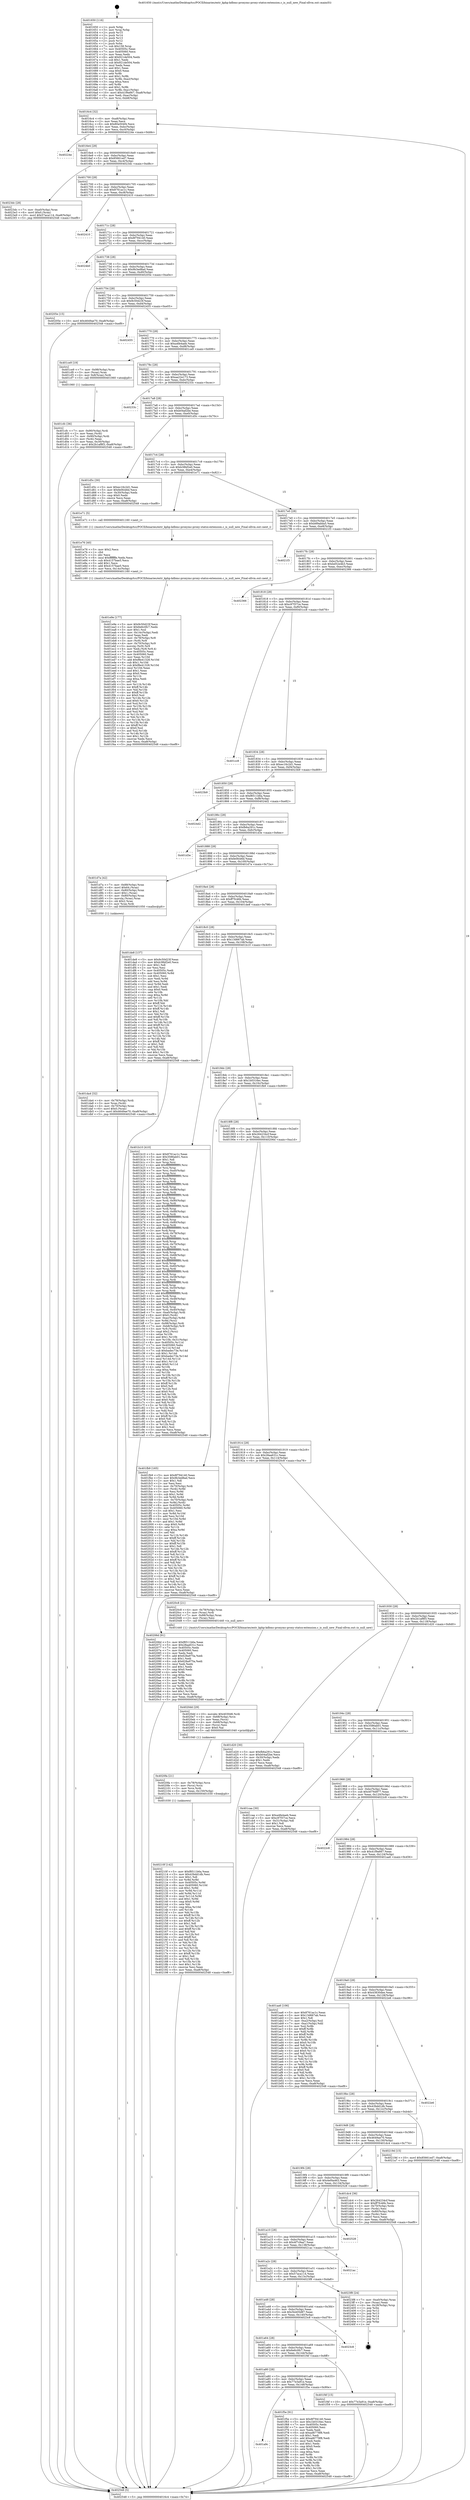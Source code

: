 digraph "0x401650" {
  label = "0x401650 (/mnt/c/Users/mathe/Desktop/tcc/POCII/binaries/extr_kphp-kdbmc-proxymc-proxy-statsx-extension.c_is_null_new_Final-ollvm.out::main(0))"
  labelloc = "t"
  node[shape=record]

  Entry [label="",width=0.3,height=0.3,shape=circle,fillcolor=black,style=filled]
  "0x4016c4" [label="{
     0x4016c4 [32]\l
     | [instrs]\l
     &nbsp;&nbsp;0x4016c4 \<+6\>: mov -0xa8(%rbp),%eax\l
     &nbsp;&nbsp;0x4016ca \<+2\>: mov %eax,%ecx\l
     &nbsp;&nbsp;0x4016cc \<+6\>: sub $0x80a504f4,%ecx\l
     &nbsp;&nbsp;0x4016d2 \<+6\>: mov %eax,-0xbc(%rbp)\l
     &nbsp;&nbsp;0x4016d8 \<+6\>: mov %ecx,-0xc0(%rbp)\l
     &nbsp;&nbsp;0x4016de \<+6\>: je 000000000040224e \<main+0xbfe\>\l
  }"]
  "0x40224e" [label="{
     0x40224e\l
  }", style=dashed]
  "0x4016e4" [label="{
     0x4016e4 [28]\l
     | [instrs]\l
     &nbsp;&nbsp;0x4016e4 \<+5\>: jmp 00000000004016e9 \<main+0x99\>\l
     &nbsp;&nbsp;0x4016e9 \<+6\>: mov -0xbc(%rbp),%eax\l
     &nbsp;&nbsp;0x4016ef \<+5\>: sub $0x85661ed7,%eax\l
     &nbsp;&nbsp;0x4016f4 \<+6\>: mov %eax,-0xc4(%rbp)\l
     &nbsp;&nbsp;0x4016fa \<+6\>: je 00000000004023dc \<main+0xd8c\>\l
  }"]
  Exit [label="",width=0.3,height=0.3,shape=circle,fillcolor=black,style=filled,peripheries=2]
  "0x4023dc" [label="{
     0x4023dc [28]\l
     | [instrs]\l
     &nbsp;&nbsp;0x4023dc \<+7\>: mov -0xa0(%rbp),%rax\l
     &nbsp;&nbsp;0x4023e3 \<+6\>: movl $0x0,(%rax)\l
     &nbsp;&nbsp;0x4023e9 \<+10\>: movl $0x57aca114,-0xa8(%rbp)\l
     &nbsp;&nbsp;0x4023f3 \<+5\>: jmp 0000000000402548 \<main+0xef8\>\l
  }"]
  "0x401700" [label="{
     0x401700 [28]\l
     | [instrs]\l
     &nbsp;&nbsp;0x401700 \<+5\>: jmp 0000000000401705 \<main+0xb5\>\l
     &nbsp;&nbsp;0x401705 \<+6\>: mov -0xbc(%rbp),%eax\l
     &nbsp;&nbsp;0x40170b \<+5\>: sub $0x8761ac1c,%eax\l
     &nbsp;&nbsp;0x401710 \<+6\>: mov %eax,-0xc8(%rbp)\l
     &nbsp;&nbsp;0x401716 \<+6\>: je 0000000000402410 \<main+0xdc0\>\l
  }"]
  "0x40210f" [label="{
     0x40210f [142]\l
     | [instrs]\l
     &nbsp;&nbsp;0x40210f \<+5\>: mov $0xf8511b6a,%eax\l
     &nbsp;&nbsp;0x402114 \<+5\>: mov $0x43bdd1db,%esi\l
     &nbsp;&nbsp;0x402119 \<+2\>: mov $0x1,%dl\l
     &nbsp;&nbsp;0x40211b \<+3\>: xor %r8d,%r8d\l
     &nbsp;&nbsp;0x40211e \<+8\>: mov 0x40505c,%r9d\l
     &nbsp;&nbsp;0x402126 \<+8\>: mov 0x405060,%r10d\l
     &nbsp;&nbsp;0x40212e \<+4\>: sub $0x1,%r8d\l
     &nbsp;&nbsp;0x402132 \<+3\>: mov %r9d,%r11d\l
     &nbsp;&nbsp;0x402135 \<+3\>: add %r8d,%r11d\l
     &nbsp;&nbsp;0x402138 \<+4\>: imul %r11d,%r9d\l
     &nbsp;&nbsp;0x40213c \<+4\>: and $0x1,%r9d\l
     &nbsp;&nbsp;0x402140 \<+4\>: cmp $0x0,%r9d\l
     &nbsp;&nbsp;0x402144 \<+3\>: sete %bl\l
     &nbsp;&nbsp;0x402147 \<+4\>: cmp $0xa,%r10d\l
     &nbsp;&nbsp;0x40214b \<+4\>: setl %r14b\l
     &nbsp;&nbsp;0x40214f \<+3\>: mov %bl,%r15b\l
     &nbsp;&nbsp;0x402152 \<+4\>: xor $0xff,%r15b\l
     &nbsp;&nbsp;0x402156 \<+3\>: mov %r14b,%r12b\l
     &nbsp;&nbsp;0x402159 \<+4\>: xor $0xff,%r12b\l
     &nbsp;&nbsp;0x40215d \<+3\>: xor $0x1,%dl\l
     &nbsp;&nbsp;0x402160 \<+3\>: mov %r15b,%r13b\l
     &nbsp;&nbsp;0x402163 \<+4\>: and $0xff,%r13b\l
     &nbsp;&nbsp;0x402167 \<+2\>: and %dl,%bl\l
     &nbsp;&nbsp;0x402169 \<+3\>: mov %r12b,%cl\l
     &nbsp;&nbsp;0x40216c \<+3\>: and $0xff,%cl\l
     &nbsp;&nbsp;0x40216f \<+3\>: and %dl,%r14b\l
     &nbsp;&nbsp;0x402172 \<+3\>: or %bl,%r13b\l
     &nbsp;&nbsp;0x402175 \<+3\>: or %r14b,%cl\l
     &nbsp;&nbsp;0x402178 \<+3\>: xor %cl,%r13b\l
     &nbsp;&nbsp;0x40217b \<+3\>: or %r12b,%r15b\l
     &nbsp;&nbsp;0x40217e \<+4\>: xor $0xff,%r15b\l
     &nbsp;&nbsp;0x402182 \<+3\>: or $0x1,%dl\l
     &nbsp;&nbsp;0x402185 \<+3\>: and %dl,%r15b\l
     &nbsp;&nbsp;0x402188 \<+3\>: or %r15b,%r13b\l
     &nbsp;&nbsp;0x40218b \<+4\>: test $0x1,%r13b\l
     &nbsp;&nbsp;0x40218f \<+3\>: cmovne %esi,%eax\l
     &nbsp;&nbsp;0x402192 \<+6\>: mov %eax,-0xa8(%rbp)\l
     &nbsp;&nbsp;0x402198 \<+5\>: jmp 0000000000402548 \<main+0xef8\>\l
  }"]
  "0x402410" [label="{
     0x402410\l
  }", style=dashed]
  "0x40171c" [label="{
     0x40171c [28]\l
     | [instrs]\l
     &nbsp;&nbsp;0x40171c \<+5\>: jmp 0000000000401721 \<main+0xd1\>\l
     &nbsp;&nbsp;0x401721 \<+6\>: mov -0xbc(%rbp),%eax\l
     &nbsp;&nbsp;0x401727 \<+5\>: sub $0x8f794140,%eax\l
     &nbsp;&nbsp;0x40172c \<+6\>: mov %eax,-0xcc(%rbp)\l
     &nbsp;&nbsp;0x401732 \<+6\>: je 00000000004024b0 \<main+0xe60\>\l
  }"]
  "0x4020fa" [label="{
     0x4020fa [21]\l
     | [instrs]\l
     &nbsp;&nbsp;0x4020fa \<+4\>: mov -0x78(%rbp),%rcx\l
     &nbsp;&nbsp;0x4020fe \<+3\>: mov (%rcx),%rcx\l
     &nbsp;&nbsp;0x402101 \<+3\>: mov %rcx,%rdi\l
     &nbsp;&nbsp;0x402104 \<+6\>: mov %eax,-0x150(%rbp)\l
     &nbsp;&nbsp;0x40210a \<+5\>: call 0000000000401030 \<free@plt\>\l
     | [calls]\l
     &nbsp;&nbsp;0x401030 \{1\} (unknown)\l
  }"]
  "0x4024b0" [label="{
     0x4024b0\l
  }", style=dashed]
  "0x401738" [label="{
     0x401738 [28]\l
     | [instrs]\l
     &nbsp;&nbsp;0x401738 \<+5\>: jmp 000000000040173d \<main+0xed\>\l
     &nbsp;&nbsp;0x40173d \<+6\>: mov -0xbc(%rbp),%eax\l
     &nbsp;&nbsp;0x401743 \<+5\>: sub $0x9b3ed8ad,%eax\l
     &nbsp;&nbsp;0x401748 \<+6\>: mov %eax,-0xd0(%rbp)\l
     &nbsp;&nbsp;0x40174e \<+6\>: je 000000000040205e \<main+0xa0e\>\l
  }"]
  "0x4020dd" [label="{
     0x4020dd [29]\l
     | [instrs]\l
     &nbsp;&nbsp;0x4020dd \<+10\>: movabs $0x4030d6,%rdi\l
     &nbsp;&nbsp;0x4020e7 \<+4\>: mov -0x68(%rbp),%rcx\l
     &nbsp;&nbsp;0x4020eb \<+2\>: mov %eax,(%rcx)\l
     &nbsp;&nbsp;0x4020ed \<+4\>: mov -0x68(%rbp),%rcx\l
     &nbsp;&nbsp;0x4020f1 \<+2\>: mov (%rcx),%esi\l
     &nbsp;&nbsp;0x4020f3 \<+2\>: mov $0x0,%al\l
     &nbsp;&nbsp;0x4020f5 \<+5\>: call 0000000000401040 \<printf@plt\>\l
     | [calls]\l
     &nbsp;&nbsp;0x401040 \{1\} (unknown)\l
  }"]
  "0x40205e" [label="{
     0x40205e [15]\l
     | [instrs]\l
     &nbsp;&nbsp;0x40205e \<+10\>: movl $0x4649ae70,-0xa8(%rbp)\l
     &nbsp;&nbsp;0x402068 \<+5\>: jmp 0000000000402548 \<main+0xef8\>\l
  }"]
  "0x401754" [label="{
     0x401754 [28]\l
     | [instrs]\l
     &nbsp;&nbsp;0x401754 \<+5\>: jmp 0000000000401759 \<main+0x109\>\l
     &nbsp;&nbsp;0x401759 \<+6\>: mov -0xbc(%rbp),%eax\l
     &nbsp;&nbsp;0x40175f \<+5\>: sub $0x9c50d23f,%eax\l
     &nbsp;&nbsp;0x401764 \<+6\>: mov %eax,-0xd4(%rbp)\l
     &nbsp;&nbsp;0x40176a \<+6\>: je 0000000000402455 \<main+0xe05\>\l
  }"]
  "0x401a9c" [label="{
     0x401a9c\l
  }", style=dashed]
  "0x402455" [label="{
     0x402455\l
  }", style=dashed]
  "0x401770" [label="{
     0x401770 [28]\l
     | [instrs]\l
     &nbsp;&nbsp;0x401770 \<+5\>: jmp 0000000000401775 \<main+0x125\>\l
     &nbsp;&nbsp;0x401775 \<+6\>: mov -0xbc(%rbp),%eax\l
     &nbsp;&nbsp;0x40177b \<+5\>: sub $0xa4fe4aeb,%eax\l
     &nbsp;&nbsp;0x401780 \<+6\>: mov %eax,-0xd8(%rbp)\l
     &nbsp;&nbsp;0x401786 \<+6\>: je 0000000000401ce9 \<main+0x699\>\l
  }"]
  "0x401f5e" [label="{
     0x401f5e [91]\l
     | [instrs]\l
     &nbsp;&nbsp;0x401f5e \<+5\>: mov $0x8f794140,%eax\l
     &nbsp;&nbsp;0x401f63 \<+5\>: mov $0x1b0316ec,%ecx\l
     &nbsp;&nbsp;0x401f68 \<+7\>: mov 0x40505c,%edx\l
     &nbsp;&nbsp;0x401f6f \<+7\>: mov 0x405060,%esi\l
     &nbsp;&nbsp;0x401f76 \<+2\>: mov %edx,%edi\l
     &nbsp;&nbsp;0x401f78 \<+6\>: sub $0xad6778f8,%edi\l
     &nbsp;&nbsp;0x401f7e \<+3\>: sub $0x1,%edi\l
     &nbsp;&nbsp;0x401f81 \<+6\>: add $0xad6778f8,%edi\l
     &nbsp;&nbsp;0x401f87 \<+3\>: imul %edi,%edx\l
     &nbsp;&nbsp;0x401f8a \<+3\>: and $0x1,%edx\l
     &nbsp;&nbsp;0x401f8d \<+3\>: cmp $0x0,%edx\l
     &nbsp;&nbsp;0x401f90 \<+4\>: sete %r8b\l
     &nbsp;&nbsp;0x401f94 \<+3\>: cmp $0xa,%esi\l
     &nbsp;&nbsp;0x401f97 \<+4\>: setl %r9b\l
     &nbsp;&nbsp;0x401f9b \<+3\>: mov %r8b,%r10b\l
     &nbsp;&nbsp;0x401f9e \<+3\>: and %r9b,%r10b\l
     &nbsp;&nbsp;0x401fa1 \<+3\>: xor %r9b,%r8b\l
     &nbsp;&nbsp;0x401fa4 \<+3\>: or %r8b,%r10b\l
     &nbsp;&nbsp;0x401fa7 \<+4\>: test $0x1,%r10b\l
     &nbsp;&nbsp;0x401fab \<+3\>: cmovne %ecx,%eax\l
     &nbsp;&nbsp;0x401fae \<+6\>: mov %eax,-0xa8(%rbp)\l
     &nbsp;&nbsp;0x401fb4 \<+5\>: jmp 0000000000402548 \<main+0xef8\>\l
  }"]
  "0x401ce9" [label="{
     0x401ce9 [19]\l
     | [instrs]\l
     &nbsp;&nbsp;0x401ce9 \<+7\>: mov -0x98(%rbp),%rax\l
     &nbsp;&nbsp;0x401cf0 \<+3\>: mov (%rax),%rax\l
     &nbsp;&nbsp;0x401cf3 \<+4\>: mov 0x8(%rax),%rdi\l
     &nbsp;&nbsp;0x401cf7 \<+5\>: call 0000000000401060 \<atoi@plt\>\l
     | [calls]\l
     &nbsp;&nbsp;0x401060 \{1\} (unknown)\l
  }"]
  "0x40178c" [label="{
     0x40178c [28]\l
     | [instrs]\l
     &nbsp;&nbsp;0x40178c \<+5\>: jmp 0000000000401791 \<main+0x141\>\l
     &nbsp;&nbsp;0x401791 \<+6\>: mov -0xbc(%rbp),%eax\l
     &nbsp;&nbsp;0x401797 \<+5\>: sub $0xaa22e173,%eax\l
     &nbsp;&nbsp;0x40179c \<+6\>: mov %eax,-0xdc(%rbp)\l
     &nbsp;&nbsp;0x4017a2 \<+6\>: je 000000000040233c \<main+0xcec\>\l
  }"]
  "0x401a80" [label="{
     0x401a80 [28]\l
     | [instrs]\l
     &nbsp;&nbsp;0x401a80 \<+5\>: jmp 0000000000401a85 \<main+0x435\>\l
     &nbsp;&nbsp;0x401a85 \<+6\>: mov -0xbc(%rbp),%eax\l
     &nbsp;&nbsp;0x401a8b \<+5\>: sub $0x77e3a91e,%eax\l
     &nbsp;&nbsp;0x401a90 \<+6\>: mov %eax,-0x148(%rbp)\l
     &nbsp;&nbsp;0x401a96 \<+6\>: je 0000000000401f5e \<main+0x90e\>\l
  }"]
  "0x40233c" [label="{
     0x40233c\l
  }", style=dashed]
  "0x4017a8" [label="{
     0x4017a8 [28]\l
     | [instrs]\l
     &nbsp;&nbsp;0x4017a8 \<+5\>: jmp 00000000004017ad \<main+0x15d\>\l
     &nbsp;&nbsp;0x4017ad \<+6\>: mov -0xbc(%rbp),%eax\l
     &nbsp;&nbsp;0x4017b3 \<+5\>: sub $0xb04af2be,%eax\l
     &nbsp;&nbsp;0x4017b8 \<+6\>: mov %eax,-0xe0(%rbp)\l
     &nbsp;&nbsp;0x4017be \<+6\>: je 0000000000401d5c \<main+0x70c\>\l
  }"]
  "0x401f4f" [label="{
     0x401f4f [15]\l
     | [instrs]\l
     &nbsp;&nbsp;0x401f4f \<+10\>: movl $0x77e3a91e,-0xa8(%rbp)\l
     &nbsp;&nbsp;0x401f59 \<+5\>: jmp 0000000000402548 \<main+0xef8\>\l
  }"]
  "0x401d5c" [label="{
     0x401d5c [30]\l
     | [instrs]\l
     &nbsp;&nbsp;0x401d5c \<+5\>: mov $0xec16c2d1,%eax\l
     &nbsp;&nbsp;0x401d61 \<+5\>: mov $0xfe0fcb6d,%ecx\l
     &nbsp;&nbsp;0x401d66 \<+3\>: mov -0x30(%rbp),%edx\l
     &nbsp;&nbsp;0x401d69 \<+3\>: cmp $0x0,%edx\l
     &nbsp;&nbsp;0x401d6c \<+3\>: cmove %ecx,%eax\l
     &nbsp;&nbsp;0x401d6f \<+6\>: mov %eax,-0xa8(%rbp)\l
     &nbsp;&nbsp;0x401d75 \<+5\>: jmp 0000000000402548 \<main+0xef8\>\l
  }"]
  "0x4017c4" [label="{
     0x4017c4 [28]\l
     | [instrs]\l
     &nbsp;&nbsp;0x4017c4 \<+5\>: jmp 00000000004017c9 \<main+0x179\>\l
     &nbsp;&nbsp;0x4017c9 \<+6\>: mov -0xbc(%rbp),%eax\l
     &nbsp;&nbsp;0x4017cf \<+5\>: sub $0xb38bf2e0,%eax\l
     &nbsp;&nbsp;0x4017d4 \<+6\>: mov %eax,-0xe4(%rbp)\l
     &nbsp;&nbsp;0x4017da \<+6\>: je 0000000000401e71 \<main+0x821\>\l
  }"]
  "0x401a64" [label="{
     0x401a64 [28]\l
     | [instrs]\l
     &nbsp;&nbsp;0x401a64 \<+5\>: jmp 0000000000401a69 \<main+0x419\>\l
     &nbsp;&nbsp;0x401a69 \<+6\>: mov -0xbc(%rbp),%eax\l
     &nbsp;&nbsp;0x401a6f \<+5\>: sub $0x6e6c0fc7,%eax\l
     &nbsp;&nbsp;0x401a74 \<+6\>: mov %eax,-0x144(%rbp)\l
     &nbsp;&nbsp;0x401a7a \<+6\>: je 0000000000401f4f \<main+0x8ff\>\l
  }"]
  "0x401e71" [label="{
     0x401e71 [5]\l
     | [instrs]\l
     &nbsp;&nbsp;0x401e71 \<+5\>: call 0000000000401160 \<next_i\>\l
     | [calls]\l
     &nbsp;&nbsp;0x401160 \{1\} (/mnt/c/Users/mathe/Desktop/tcc/POCII/binaries/extr_kphp-kdbmc-proxymc-proxy-statsx-extension.c_is_null_new_Final-ollvm.out::next_i)\l
  }"]
  "0x4017e0" [label="{
     0x4017e0 [28]\l
     | [instrs]\l
     &nbsp;&nbsp;0x4017e0 \<+5\>: jmp 00000000004017e5 \<main+0x195\>\l
     &nbsp;&nbsp;0x4017e5 \<+6\>: mov -0xbc(%rbp),%eax\l
     &nbsp;&nbsp;0x4017eb \<+5\>: sub $0xb89abba5,%eax\l
     &nbsp;&nbsp;0x4017f0 \<+6\>: mov %eax,-0xe8(%rbp)\l
     &nbsp;&nbsp;0x4017f6 \<+6\>: je 00000000004021f3 \<main+0xba3\>\l
  }"]
  "0x4023c8" [label="{
     0x4023c8\l
  }", style=dashed]
  "0x4021f3" [label="{
     0x4021f3\l
  }", style=dashed]
  "0x4017fc" [label="{
     0x4017fc [28]\l
     | [instrs]\l
     &nbsp;&nbsp;0x4017fc \<+5\>: jmp 0000000000401801 \<main+0x1b1\>\l
     &nbsp;&nbsp;0x401801 \<+6\>: mov -0xbc(%rbp),%eax\l
     &nbsp;&nbsp;0x401807 \<+5\>: sub $0xbd52e4b3,%eax\l
     &nbsp;&nbsp;0x40180c \<+6\>: mov %eax,-0xec(%rbp)\l
     &nbsp;&nbsp;0x401812 \<+6\>: je 0000000000402366 \<main+0xd16\>\l
  }"]
  "0x401a48" [label="{
     0x401a48 [28]\l
     | [instrs]\l
     &nbsp;&nbsp;0x401a48 \<+5\>: jmp 0000000000401a4d \<main+0x3fd\>\l
     &nbsp;&nbsp;0x401a4d \<+6\>: mov -0xbc(%rbp),%eax\l
     &nbsp;&nbsp;0x401a53 \<+5\>: sub $0x5b405d87,%eax\l
     &nbsp;&nbsp;0x401a58 \<+6\>: mov %eax,-0x140(%rbp)\l
     &nbsp;&nbsp;0x401a5e \<+6\>: je 00000000004023c8 \<main+0xd78\>\l
  }"]
  "0x402366" [label="{
     0x402366\l
  }", style=dashed]
  "0x401818" [label="{
     0x401818 [28]\l
     | [instrs]\l
     &nbsp;&nbsp;0x401818 \<+5\>: jmp 000000000040181d \<main+0x1cd\>\l
     &nbsp;&nbsp;0x40181d \<+6\>: mov -0xbc(%rbp),%eax\l
     &nbsp;&nbsp;0x401823 \<+5\>: sub $0xc97f37ce,%eax\l
     &nbsp;&nbsp;0x401828 \<+6\>: mov %eax,-0xf0(%rbp)\l
     &nbsp;&nbsp;0x40182e \<+6\>: je 0000000000401cc8 \<main+0x678\>\l
  }"]
  "0x4023f8" [label="{
     0x4023f8 [24]\l
     | [instrs]\l
     &nbsp;&nbsp;0x4023f8 \<+7\>: mov -0xa0(%rbp),%rax\l
     &nbsp;&nbsp;0x4023ff \<+2\>: mov (%rax),%eax\l
     &nbsp;&nbsp;0x402401 \<+4\>: lea -0x28(%rbp),%rsp\l
     &nbsp;&nbsp;0x402405 \<+1\>: pop %rbx\l
     &nbsp;&nbsp;0x402406 \<+2\>: pop %r12\l
     &nbsp;&nbsp;0x402408 \<+2\>: pop %r13\l
     &nbsp;&nbsp;0x40240a \<+2\>: pop %r14\l
     &nbsp;&nbsp;0x40240c \<+2\>: pop %r15\l
     &nbsp;&nbsp;0x40240e \<+1\>: pop %rbp\l
     &nbsp;&nbsp;0x40240f \<+1\>: ret\l
  }"]
  "0x401cc8" [label="{
     0x401cc8\l
  }", style=dashed]
  "0x401834" [label="{
     0x401834 [28]\l
     | [instrs]\l
     &nbsp;&nbsp;0x401834 \<+5\>: jmp 0000000000401839 \<main+0x1e9\>\l
     &nbsp;&nbsp;0x401839 \<+6\>: mov -0xbc(%rbp),%eax\l
     &nbsp;&nbsp;0x40183f \<+5\>: sub $0xec16c2d1,%eax\l
     &nbsp;&nbsp;0x401844 \<+6\>: mov %eax,-0xf4(%rbp)\l
     &nbsp;&nbsp;0x40184a \<+6\>: je 00000000004023b9 \<main+0xd69\>\l
  }"]
  "0x401a2c" [label="{
     0x401a2c [28]\l
     | [instrs]\l
     &nbsp;&nbsp;0x401a2c \<+5\>: jmp 0000000000401a31 \<main+0x3e1\>\l
     &nbsp;&nbsp;0x401a31 \<+6\>: mov -0xbc(%rbp),%eax\l
     &nbsp;&nbsp;0x401a37 \<+5\>: sub $0x57aca114,%eax\l
     &nbsp;&nbsp;0x401a3c \<+6\>: mov %eax,-0x13c(%rbp)\l
     &nbsp;&nbsp;0x401a42 \<+6\>: je 00000000004023f8 \<main+0xda8\>\l
  }"]
  "0x4023b9" [label="{
     0x4023b9\l
  }", style=dashed]
  "0x401850" [label="{
     0x401850 [28]\l
     | [instrs]\l
     &nbsp;&nbsp;0x401850 \<+5\>: jmp 0000000000401855 \<main+0x205\>\l
     &nbsp;&nbsp;0x401855 \<+6\>: mov -0xbc(%rbp),%eax\l
     &nbsp;&nbsp;0x40185b \<+5\>: sub $0xf8511b6a,%eax\l
     &nbsp;&nbsp;0x401860 \<+6\>: mov %eax,-0xf8(%rbp)\l
     &nbsp;&nbsp;0x401866 \<+6\>: je 00000000004024d2 \<main+0xe82\>\l
  }"]
  "0x4021ac" [label="{
     0x4021ac\l
  }", style=dashed]
  "0x4024d2" [label="{
     0x4024d2\l
  }", style=dashed]
  "0x40186c" [label="{
     0x40186c [28]\l
     | [instrs]\l
     &nbsp;&nbsp;0x40186c \<+5\>: jmp 0000000000401871 \<main+0x221\>\l
     &nbsp;&nbsp;0x401871 \<+6\>: mov -0xbc(%rbp),%eax\l
     &nbsp;&nbsp;0x401877 \<+5\>: sub $0xfb6a291c,%eax\l
     &nbsp;&nbsp;0x40187c \<+6\>: mov %eax,-0xfc(%rbp)\l
     &nbsp;&nbsp;0x401882 \<+6\>: je 0000000000401d3e \<main+0x6ee\>\l
  }"]
  "0x401a10" [label="{
     0x401a10 [28]\l
     | [instrs]\l
     &nbsp;&nbsp;0x401a10 \<+5\>: jmp 0000000000401a15 \<main+0x3c5\>\l
     &nbsp;&nbsp;0x401a15 \<+6\>: mov -0xbc(%rbp),%eax\l
     &nbsp;&nbsp;0x401a1b \<+5\>: sub $0x4f7c9aa7,%eax\l
     &nbsp;&nbsp;0x401a20 \<+6\>: mov %eax,-0x138(%rbp)\l
     &nbsp;&nbsp;0x401a26 \<+6\>: je 00000000004021ac \<main+0xb5c\>\l
  }"]
  "0x401d3e" [label="{
     0x401d3e\l
  }", style=dashed]
  "0x401888" [label="{
     0x401888 [28]\l
     | [instrs]\l
     &nbsp;&nbsp;0x401888 \<+5\>: jmp 000000000040188d \<main+0x23d\>\l
     &nbsp;&nbsp;0x40188d \<+6\>: mov -0xbc(%rbp),%eax\l
     &nbsp;&nbsp;0x401893 \<+5\>: sub $0xfe0fcb6d,%eax\l
     &nbsp;&nbsp;0x401898 \<+6\>: mov %eax,-0x100(%rbp)\l
     &nbsp;&nbsp;0x40189e \<+6\>: je 0000000000401d7a \<main+0x72a\>\l
  }"]
  "0x402528" [label="{
     0x402528\l
  }", style=dashed]
  "0x401d7a" [label="{
     0x401d7a [42]\l
     | [instrs]\l
     &nbsp;&nbsp;0x401d7a \<+7\>: mov -0x88(%rbp),%rax\l
     &nbsp;&nbsp;0x401d81 \<+6\>: movl $0x64,(%rax)\l
     &nbsp;&nbsp;0x401d87 \<+4\>: mov -0x80(%rbp),%rax\l
     &nbsp;&nbsp;0x401d8b \<+6\>: movl $0x1,(%rax)\l
     &nbsp;&nbsp;0x401d91 \<+4\>: mov -0x80(%rbp),%rax\l
     &nbsp;&nbsp;0x401d95 \<+3\>: movslq (%rax),%rax\l
     &nbsp;&nbsp;0x401d98 \<+4\>: shl $0x2,%rax\l
     &nbsp;&nbsp;0x401d9c \<+3\>: mov %rax,%rdi\l
     &nbsp;&nbsp;0x401d9f \<+5\>: call 0000000000401050 \<malloc@plt\>\l
     | [calls]\l
     &nbsp;&nbsp;0x401050 \{1\} (unknown)\l
  }"]
  "0x4018a4" [label="{
     0x4018a4 [28]\l
     | [instrs]\l
     &nbsp;&nbsp;0x4018a4 \<+5\>: jmp 00000000004018a9 \<main+0x259\>\l
     &nbsp;&nbsp;0x4018a9 \<+6\>: mov -0xbc(%rbp),%eax\l
     &nbsp;&nbsp;0x4018af \<+5\>: sub $0xff7fc46b,%eax\l
     &nbsp;&nbsp;0x4018b4 \<+6\>: mov %eax,-0x104(%rbp)\l
     &nbsp;&nbsp;0x4018ba \<+6\>: je 0000000000401de8 \<main+0x798\>\l
  }"]
  "0x401e9e" [label="{
     0x401e9e [177]\l
     | [instrs]\l
     &nbsp;&nbsp;0x401e9e \<+5\>: mov $0x9c50d23f,%ecx\l
     &nbsp;&nbsp;0x401ea3 \<+5\>: mov $0x6e6c0fc7,%edx\l
     &nbsp;&nbsp;0x401ea8 \<+3\>: mov $0x1,%sil\l
     &nbsp;&nbsp;0x401eab \<+6\>: mov -0x14c(%rbp),%edi\l
     &nbsp;&nbsp;0x401eb1 \<+3\>: imul %eax,%edi\l
     &nbsp;&nbsp;0x401eb4 \<+4\>: mov -0x78(%rbp),%r8\l
     &nbsp;&nbsp;0x401eb8 \<+3\>: mov (%r8),%r8\l
     &nbsp;&nbsp;0x401ebb \<+4\>: mov -0x70(%rbp),%r9\l
     &nbsp;&nbsp;0x401ebf \<+3\>: movslq (%r9),%r9\l
     &nbsp;&nbsp;0x401ec2 \<+4\>: mov %edi,(%r8,%r9,4)\l
     &nbsp;&nbsp;0x401ec6 \<+7\>: mov 0x40505c,%eax\l
     &nbsp;&nbsp;0x401ecd \<+7\>: mov 0x405060,%edi\l
     &nbsp;&nbsp;0x401ed4 \<+3\>: mov %eax,%r10d\l
     &nbsp;&nbsp;0x401ed7 \<+7\>: add $0xf8e41328,%r10d\l
     &nbsp;&nbsp;0x401ede \<+4\>: sub $0x1,%r10d\l
     &nbsp;&nbsp;0x401ee2 \<+7\>: sub $0xf8e41328,%r10d\l
     &nbsp;&nbsp;0x401ee9 \<+4\>: imul %r10d,%eax\l
     &nbsp;&nbsp;0x401eed \<+3\>: and $0x1,%eax\l
     &nbsp;&nbsp;0x401ef0 \<+3\>: cmp $0x0,%eax\l
     &nbsp;&nbsp;0x401ef3 \<+4\>: sete %r11b\l
     &nbsp;&nbsp;0x401ef7 \<+3\>: cmp $0xa,%edi\l
     &nbsp;&nbsp;0x401efa \<+3\>: setl %bl\l
     &nbsp;&nbsp;0x401efd \<+3\>: mov %r11b,%r14b\l
     &nbsp;&nbsp;0x401f00 \<+4\>: xor $0xff,%r14b\l
     &nbsp;&nbsp;0x401f04 \<+3\>: mov %bl,%r15b\l
     &nbsp;&nbsp;0x401f07 \<+4\>: xor $0xff,%r15b\l
     &nbsp;&nbsp;0x401f0b \<+4\>: xor $0x0,%sil\l
     &nbsp;&nbsp;0x401f0f \<+3\>: mov %r14b,%r12b\l
     &nbsp;&nbsp;0x401f12 \<+4\>: and $0x0,%r12b\l
     &nbsp;&nbsp;0x401f16 \<+3\>: and %sil,%r11b\l
     &nbsp;&nbsp;0x401f19 \<+3\>: mov %r15b,%r13b\l
     &nbsp;&nbsp;0x401f1c \<+4\>: and $0x0,%r13b\l
     &nbsp;&nbsp;0x401f20 \<+3\>: and %sil,%bl\l
     &nbsp;&nbsp;0x401f23 \<+3\>: or %r11b,%r12b\l
     &nbsp;&nbsp;0x401f26 \<+3\>: or %bl,%r13b\l
     &nbsp;&nbsp;0x401f29 \<+3\>: xor %r13b,%r12b\l
     &nbsp;&nbsp;0x401f2c \<+3\>: or %r15b,%r14b\l
     &nbsp;&nbsp;0x401f2f \<+4\>: xor $0xff,%r14b\l
     &nbsp;&nbsp;0x401f33 \<+4\>: or $0x0,%sil\l
     &nbsp;&nbsp;0x401f37 \<+3\>: and %sil,%r14b\l
     &nbsp;&nbsp;0x401f3a \<+3\>: or %r14b,%r12b\l
     &nbsp;&nbsp;0x401f3d \<+4\>: test $0x1,%r12b\l
     &nbsp;&nbsp;0x401f41 \<+3\>: cmovne %edx,%ecx\l
     &nbsp;&nbsp;0x401f44 \<+6\>: mov %ecx,-0xa8(%rbp)\l
     &nbsp;&nbsp;0x401f4a \<+5\>: jmp 0000000000402548 \<main+0xef8\>\l
  }"]
  "0x401de8" [label="{
     0x401de8 [137]\l
     | [instrs]\l
     &nbsp;&nbsp;0x401de8 \<+5\>: mov $0x9c50d23f,%eax\l
     &nbsp;&nbsp;0x401ded \<+5\>: mov $0xb38bf2e0,%ecx\l
     &nbsp;&nbsp;0x401df2 \<+2\>: mov $0x1,%dl\l
     &nbsp;&nbsp;0x401df4 \<+2\>: xor %esi,%esi\l
     &nbsp;&nbsp;0x401df6 \<+7\>: mov 0x40505c,%edi\l
     &nbsp;&nbsp;0x401dfd \<+8\>: mov 0x405060,%r8d\l
     &nbsp;&nbsp;0x401e05 \<+3\>: sub $0x1,%esi\l
     &nbsp;&nbsp;0x401e08 \<+3\>: mov %edi,%r9d\l
     &nbsp;&nbsp;0x401e0b \<+3\>: add %esi,%r9d\l
     &nbsp;&nbsp;0x401e0e \<+4\>: imul %r9d,%edi\l
     &nbsp;&nbsp;0x401e12 \<+3\>: and $0x1,%edi\l
     &nbsp;&nbsp;0x401e15 \<+3\>: cmp $0x0,%edi\l
     &nbsp;&nbsp;0x401e18 \<+4\>: sete %r10b\l
     &nbsp;&nbsp;0x401e1c \<+4\>: cmp $0xa,%r8d\l
     &nbsp;&nbsp;0x401e20 \<+4\>: setl %r11b\l
     &nbsp;&nbsp;0x401e24 \<+3\>: mov %r10b,%bl\l
     &nbsp;&nbsp;0x401e27 \<+3\>: xor $0xff,%bl\l
     &nbsp;&nbsp;0x401e2a \<+3\>: mov %r11b,%r14b\l
     &nbsp;&nbsp;0x401e2d \<+4\>: xor $0xff,%r14b\l
     &nbsp;&nbsp;0x401e31 \<+3\>: xor $0x1,%dl\l
     &nbsp;&nbsp;0x401e34 \<+3\>: mov %bl,%r15b\l
     &nbsp;&nbsp;0x401e37 \<+4\>: and $0xff,%r15b\l
     &nbsp;&nbsp;0x401e3b \<+3\>: and %dl,%r10b\l
     &nbsp;&nbsp;0x401e3e \<+3\>: mov %r14b,%r12b\l
     &nbsp;&nbsp;0x401e41 \<+4\>: and $0xff,%r12b\l
     &nbsp;&nbsp;0x401e45 \<+3\>: and %dl,%r11b\l
     &nbsp;&nbsp;0x401e48 \<+3\>: or %r10b,%r15b\l
     &nbsp;&nbsp;0x401e4b \<+3\>: or %r11b,%r12b\l
     &nbsp;&nbsp;0x401e4e \<+3\>: xor %r12b,%r15b\l
     &nbsp;&nbsp;0x401e51 \<+3\>: or %r14b,%bl\l
     &nbsp;&nbsp;0x401e54 \<+3\>: xor $0xff,%bl\l
     &nbsp;&nbsp;0x401e57 \<+3\>: or $0x1,%dl\l
     &nbsp;&nbsp;0x401e5a \<+2\>: and %dl,%bl\l
     &nbsp;&nbsp;0x401e5c \<+3\>: or %bl,%r15b\l
     &nbsp;&nbsp;0x401e5f \<+4\>: test $0x1,%r15b\l
     &nbsp;&nbsp;0x401e63 \<+3\>: cmovne %ecx,%eax\l
     &nbsp;&nbsp;0x401e66 \<+6\>: mov %eax,-0xa8(%rbp)\l
     &nbsp;&nbsp;0x401e6c \<+5\>: jmp 0000000000402548 \<main+0xef8\>\l
  }"]
  "0x4018c0" [label="{
     0x4018c0 [28]\l
     | [instrs]\l
     &nbsp;&nbsp;0x4018c0 \<+5\>: jmp 00000000004018c5 \<main+0x275\>\l
     &nbsp;&nbsp;0x4018c5 \<+6\>: mov -0xbc(%rbp),%eax\l
     &nbsp;&nbsp;0x4018cb \<+5\>: sub $0x13d667ab,%eax\l
     &nbsp;&nbsp;0x4018d0 \<+6\>: mov %eax,-0x108(%rbp)\l
     &nbsp;&nbsp;0x4018d6 \<+6\>: je 0000000000401b10 \<main+0x4c0\>\l
  }"]
  "0x401e76" [label="{
     0x401e76 [40]\l
     | [instrs]\l
     &nbsp;&nbsp;0x401e76 \<+5\>: mov $0x2,%ecx\l
     &nbsp;&nbsp;0x401e7b \<+1\>: cltd\l
     &nbsp;&nbsp;0x401e7c \<+2\>: idiv %ecx\l
     &nbsp;&nbsp;0x401e7e \<+6\>: imul $0xfffffffe,%edx,%ecx\l
     &nbsp;&nbsp;0x401e84 \<+6\>: sub $0x4157bae5,%ecx\l
     &nbsp;&nbsp;0x401e8a \<+3\>: add $0x1,%ecx\l
     &nbsp;&nbsp;0x401e8d \<+6\>: add $0x4157bae5,%ecx\l
     &nbsp;&nbsp;0x401e93 \<+6\>: mov %ecx,-0x14c(%rbp)\l
     &nbsp;&nbsp;0x401e99 \<+5\>: call 0000000000401160 \<next_i\>\l
     | [calls]\l
     &nbsp;&nbsp;0x401160 \{1\} (/mnt/c/Users/mathe/Desktop/tcc/POCII/binaries/extr_kphp-kdbmc-proxymc-proxy-statsx-extension.c_is_null_new_Final-ollvm.out::next_i)\l
  }"]
  "0x401b10" [label="{
     0x401b10 [410]\l
     | [instrs]\l
     &nbsp;&nbsp;0x401b10 \<+5\>: mov $0x8761ac1c,%eax\l
     &nbsp;&nbsp;0x401b15 \<+5\>: mov $0x3586ab01,%ecx\l
     &nbsp;&nbsp;0x401b1a \<+2\>: mov $0x1,%dl\l
     &nbsp;&nbsp;0x401b1c \<+3\>: mov %rsp,%rsi\l
     &nbsp;&nbsp;0x401b1f \<+4\>: add $0xfffffffffffffff0,%rsi\l
     &nbsp;&nbsp;0x401b23 \<+3\>: mov %rsi,%rsp\l
     &nbsp;&nbsp;0x401b26 \<+7\>: mov %rsi,-0xa0(%rbp)\l
     &nbsp;&nbsp;0x401b2d \<+3\>: mov %rsp,%rsi\l
     &nbsp;&nbsp;0x401b30 \<+4\>: add $0xfffffffffffffff0,%rsi\l
     &nbsp;&nbsp;0x401b34 \<+3\>: mov %rsi,%rsp\l
     &nbsp;&nbsp;0x401b37 \<+3\>: mov %rsp,%rdi\l
     &nbsp;&nbsp;0x401b3a \<+4\>: add $0xfffffffffffffff0,%rdi\l
     &nbsp;&nbsp;0x401b3e \<+3\>: mov %rdi,%rsp\l
     &nbsp;&nbsp;0x401b41 \<+7\>: mov %rdi,-0x98(%rbp)\l
     &nbsp;&nbsp;0x401b48 \<+3\>: mov %rsp,%rdi\l
     &nbsp;&nbsp;0x401b4b \<+4\>: add $0xfffffffffffffff0,%rdi\l
     &nbsp;&nbsp;0x401b4f \<+3\>: mov %rdi,%rsp\l
     &nbsp;&nbsp;0x401b52 \<+7\>: mov %rdi,-0x90(%rbp)\l
     &nbsp;&nbsp;0x401b59 \<+3\>: mov %rsp,%rdi\l
     &nbsp;&nbsp;0x401b5c \<+4\>: add $0xfffffffffffffff0,%rdi\l
     &nbsp;&nbsp;0x401b60 \<+3\>: mov %rdi,%rsp\l
     &nbsp;&nbsp;0x401b63 \<+7\>: mov %rdi,-0x88(%rbp)\l
     &nbsp;&nbsp;0x401b6a \<+3\>: mov %rsp,%rdi\l
     &nbsp;&nbsp;0x401b6d \<+4\>: add $0xfffffffffffffff0,%rdi\l
     &nbsp;&nbsp;0x401b71 \<+3\>: mov %rdi,%rsp\l
     &nbsp;&nbsp;0x401b74 \<+4\>: mov %rdi,-0x80(%rbp)\l
     &nbsp;&nbsp;0x401b78 \<+3\>: mov %rsp,%rdi\l
     &nbsp;&nbsp;0x401b7b \<+4\>: add $0xfffffffffffffff0,%rdi\l
     &nbsp;&nbsp;0x401b7f \<+3\>: mov %rdi,%rsp\l
     &nbsp;&nbsp;0x401b82 \<+4\>: mov %rdi,-0x78(%rbp)\l
     &nbsp;&nbsp;0x401b86 \<+3\>: mov %rsp,%rdi\l
     &nbsp;&nbsp;0x401b89 \<+4\>: add $0xfffffffffffffff0,%rdi\l
     &nbsp;&nbsp;0x401b8d \<+3\>: mov %rdi,%rsp\l
     &nbsp;&nbsp;0x401b90 \<+4\>: mov %rdi,-0x70(%rbp)\l
     &nbsp;&nbsp;0x401b94 \<+3\>: mov %rsp,%rdi\l
     &nbsp;&nbsp;0x401b97 \<+4\>: add $0xfffffffffffffff0,%rdi\l
     &nbsp;&nbsp;0x401b9b \<+3\>: mov %rdi,%rsp\l
     &nbsp;&nbsp;0x401b9e \<+4\>: mov %rdi,-0x68(%rbp)\l
     &nbsp;&nbsp;0x401ba2 \<+3\>: mov %rsp,%rdi\l
     &nbsp;&nbsp;0x401ba5 \<+4\>: add $0xfffffffffffffff0,%rdi\l
     &nbsp;&nbsp;0x401ba9 \<+3\>: mov %rdi,%rsp\l
     &nbsp;&nbsp;0x401bac \<+4\>: mov %rdi,-0x60(%rbp)\l
     &nbsp;&nbsp;0x401bb0 \<+3\>: mov %rsp,%rdi\l
     &nbsp;&nbsp;0x401bb3 \<+4\>: add $0xfffffffffffffff0,%rdi\l
     &nbsp;&nbsp;0x401bb7 \<+3\>: mov %rdi,%rsp\l
     &nbsp;&nbsp;0x401bba \<+4\>: mov %rdi,-0x58(%rbp)\l
     &nbsp;&nbsp;0x401bbe \<+3\>: mov %rsp,%rdi\l
     &nbsp;&nbsp;0x401bc1 \<+4\>: add $0xfffffffffffffff0,%rdi\l
     &nbsp;&nbsp;0x401bc5 \<+3\>: mov %rdi,%rsp\l
     &nbsp;&nbsp;0x401bc8 \<+4\>: mov %rdi,-0x50(%rbp)\l
     &nbsp;&nbsp;0x401bcc \<+3\>: mov %rsp,%rdi\l
     &nbsp;&nbsp;0x401bcf \<+4\>: add $0xfffffffffffffff0,%rdi\l
     &nbsp;&nbsp;0x401bd3 \<+3\>: mov %rdi,%rsp\l
     &nbsp;&nbsp;0x401bd6 \<+4\>: mov %rdi,-0x48(%rbp)\l
     &nbsp;&nbsp;0x401bda \<+3\>: mov %rsp,%rdi\l
     &nbsp;&nbsp;0x401bdd \<+4\>: add $0xfffffffffffffff0,%rdi\l
     &nbsp;&nbsp;0x401be1 \<+3\>: mov %rdi,%rsp\l
     &nbsp;&nbsp;0x401be4 \<+4\>: mov %rdi,-0x40(%rbp)\l
     &nbsp;&nbsp;0x401be8 \<+7\>: mov -0xa0(%rbp),%rdi\l
     &nbsp;&nbsp;0x401bef \<+6\>: movl $0x0,(%rdi)\l
     &nbsp;&nbsp;0x401bf5 \<+7\>: mov -0xac(%rbp),%r8d\l
     &nbsp;&nbsp;0x401bfc \<+3\>: mov %r8d,(%rsi)\l
     &nbsp;&nbsp;0x401bff \<+7\>: mov -0x98(%rbp),%rdi\l
     &nbsp;&nbsp;0x401c06 \<+7\>: mov -0xb8(%rbp),%r9\l
     &nbsp;&nbsp;0x401c0d \<+3\>: mov %r9,(%rdi)\l
     &nbsp;&nbsp;0x401c10 \<+3\>: cmpl $0x2,(%rsi)\l
     &nbsp;&nbsp;0x401c13 \<+4\>: setne %r10b\l
     &nbsp;&nbsp;0x401c17 \<+4\>: and $0x1,%r10b\l
     &nbsp;&nbsp;0x401c1b \<+4\>: mov %r10b,-0x31(%rbp)\l
     &nbsp;&nbsp;0x401c1f \<+8\>: mov 0x40505c,%r11d\l
     &nbsp;&nbsp;0x401c27 \<+7\>: mov 0x405060,%ebx\l
     &nbsp;&nbsp;0x401c2e \<+3\>: mov %r11d,%r14d\l
     &nbsp;&nbsp;0x401c31 \<+7\>: sub $0xbadec73e,%r14d\l
     &nbsp;&nbsp;0x401c38 \<+4\>: sub $0x1,%r14d\l
     &nbsp;&nbsp;0x401c3c \<+7\>: add $0xbadec73e,%r14d\l
     &nbsp;&nbsp;0x401c43 \<+4\>: imul %r14d,%r11d\l
     &nbsp;&nbsp;0x401c47 \<+4\>: and $0x1,%r11d\l
     &nbsp;&nbsp;0x401c4b \<+4\>: cmp $0x0,%r11d\l
     &nbsp;&nbsp;0x401c4f \<+4\>: sete %r10b\l
     &nbsp;&nbsp;0x401c53 \<+3\>: cmp $0xa,%ebx\l
     &nbsp;&nbsp;0x401c56 \<+4\>: setl %r15b\l
     &nbsp;&nbsp;0x401c5a \<+3\>: mov %r10b,%r12b\l
     &nbsp;&nbsp;0x401c5d \<+4\>: xor $0xff,%r12b\l
     &nbsp;&nbsp;0x401c61 \<+3\>: mov %r15b,%r13b\l
     &nbsp;&nbsp;0x401c64 \<+4\>: xor $0xff,%r13b\l
     &nbsp;&nbsp;0x401c68 \<+3\>: xor $0x0,%dl\l
     &nbsp;&nbsp;0x401c6b \<+3\>: mov %r12b,%sil\l
     &nbsp;&nbsp;0x401c6e \<+4\>: and $0x0,%sil\l
     &nbsp;&nbsp;0x401c72 \<+3\>: and %dl,%r10b\l
     &nbsp;&nbsp;0x401c75 \<+3\>: mov %r13b,%dil\l
     &nbsp;&nbsp;0x401c78 \<+4\>: and $0x0,%dil\l
     &nbsp;&nbsp;0x401c7c \<+3\>: and %dl,%r15b\l
     &nbsp;&nbsp;0x401c7f \<+3\>: or %r10b,%sil\l
     &nbsp;&nbsp;0x401c82 \<+3\>: or %r15b,%dil\l
     &nbsp;&nbsp;0x401c85 \<+3\>: xor %dil,%sil\l
     &nbsp;&nbsp;0x401c88 \<+3\>: or %r13b,%r12b\l
     &nbsp;&nbsp;0x401c8b \<+4\>: xor $0xff,%r12b\l
     &nbsp;&nbsp;0x401c8f \<+3\>: or $0x0,%dl\l
     &nbsp;&nbsp;0x401c92 \<+3\>: and %dl,%r12b\l
     &nbsp;&nbsp;0x401c95 \<+3\>: or %r12b,%sil\l
     &nbsp;&nbsp;0x401c98 \<+4\>: test $0x1,%sil\l
     &nbsp;&nbsp;0x401c9c \<+3\>: cmovne %ecx,%eax\l
     &nbsp;&nbsp;0x401c9f \<+6\>: mov %eax,-0xa8(%rbp)\l
     &nbsp;&nbsp;0x401ca5 \<+5\>: jmp 0000000000402548 \<main+0xef8\>\l
  }"]
  "0x4018dc" [label="{
     0x4018dc [28]\l
     | [instrs]\l
     &nbsp;&nbsp;0x4018dc \<+5\>: jmp 00000000004018e1 \<main+0x291\>\l
     &nbsp;&nbsp;0x4018e1 \<+6\>: mov -0xbc(%rbp),%eax\l
     &nbsp;&nbsp;0x4018e7 \<+5\>: sub $0x1b0316ec,%eax\l
     &nbsp;&nbsp;0x4018ec \<+6\>: mov %eax,-0x10c(%rbp)\l
     &nbsp;&nbsp;0x4018f2 \<+6\>: je 0000000000401fb9 \<main+0x969\>\l
  }"]
  "0x4019f4" [label="{
     0x4019f4 [28]\l
     | [instrs]\l
     &nbsp;&nbsp;0x4019f4 \<+5\>: jmp 00000000004019f9 \<main+0x3a9\>\l
     &nbsp;&nbsp;0x4019f9 \<+6\>: mov -0xbc(%rbp),%eax\l
     &nbsp;&nbsp;0x4019ff \<+5\>: sub $0x4ef4a463,%eax\l
     &nbsp;&nbsp;0x401a04 \<+6\>: mov %eax,-0x134(%rbp)\l
     &nbsp;&nbsp;0x401a0a \<+6\>: je 0000000000402528 \<main+0xed8\>\l
  }"]
  "0x401fb9" [label="{
     0x401fb9 [165]\l
     | [instrs]\l
     &nbsp;&nbsp;0x401fb9 \<+5\>: mov $0x8f794140,%eax\l
     &nbsp;&nbsp;0x401fbe \<+5\>: mov $0x9b3ed8ad,%ecx\l
     &nbsp;&nbsp;0x401fc3 \<+2\>: mov $0x1,%dl\l
     &nbsp;&nbsp;0x401fc5 \<+2\>: xor %esi,%esi\l
     &nbsp;&nbsp;0x401fc7 \<+4\>: mov -0x70(%rbp),%rdi\l
     &nbsp;&nbsp;0x401fcb \<+3\>: mov (%rdi),%r8d\l
     &nbsp;&nbsp;0x401fce \<+3\>: mov %esi,%r9d\l
     &nbsp;&nbsp;0x401fd1 \<+4\>: sub $0x1,%r9d\l
     &nbsp;&nbsp;0x401fd5 \<+3\>: sub %r9d,%r8d\l
     &nbsp;&nbsp;0x401fd8 \<+4\>: mov -0x70(%rbp),%rdi\l
     &nbsp;&nbsp;0x401fdc \<+3\>: mov %r8d,(%rdi)\l
     &nbsp;&nbsp;0x401fdf \<+8\>: mov 0x40505c,%r8d\l
     &nbsp;&nbsp;0x401fe7 \<+8\>: mov 0x405060,%r9d\l
     &nbsp;&nbsp;0x401fef \<+3\>: sub $0x1,%esi\l
     &nbsp;&nbsp;0x401ff2 \<+3\>: mov %r8d,%r10d\l
     &nbsp;&nbsp;0x401ff5 \<+3\>: add %esi,%r10d\l
     &nbsp;&nbsp;0x401ff8 \<+4\>: imul %r10d,%r8d\l
     &nbsp;&nbsp;0x401ffc \<+4\>: and $0x1,%r8d\l
     &nbsp;&nbsp;0x402000 \<+4\>: cmp $0x0,%r8d\l
     &nbsp;&nbsp;0x402004 \<+4\>: sete %r11b\l
     &nbsp;&nbsp;0x402008 \<+4\>: cmp $0xa,%r9d\l
     &nbsp;&nbsp;0x40200c \<+3\>: setl %bl\l
     &nbsp;&nbsp;0x40200f \<+3\>: mov %r11b,%r14b\l
     &nbsp;&nbsp;0x402012 \<+4\>: xor $0xff,%r14b\l
     &nbsp;&nbsp;0x402016 \<+3\>: mov %bl,%r15b\l
     &nbsp;&nbsp;0x402019 \<+4\>: xor $0xff,%r15b\l
     &nbsp;&nbsp;0x40201d \<+3\>: xor $0x1,%dl\l
     &nbsp;&nbsp;0x402020 \<+3\>: mov %r14b,%r12b\l
     &nbsp;&nbsp;0x402023 \<+4\>: and $0xff,%r12b\l
     &nbsp;&nbsp;0x402027 \<+3\>: and %dl,%r11b\l
     &nbsp;&nbsp;0x40202a \<+3\>: mov %r15b,%r13b\l
     &nbsp;&nbsp;0x40202d \<+4\>: and $0xff,%r13b\l
     &nbsp;&nbsp;0x402031 \<+2\>: and %dl,%bl\l
     &nbsp;&nbsp;0x402033 \<+3\>: or %r11b,%r12b\l
     &nbsp;&nbsp;0x402036 \<+3\>: or %bl,%r13b\l
     &nbsp;&nbsp;0x402039 \<+3\>: xor %r13b,%r12b\l
     &nbsp;&nbsp;0x40203c \<+3\>: or %r15b,%r14b\l
     &nbsp;&nbsp;0x40203f \<+4\>: xor $0xff,%r14b\l
     &nbsp;&nbsp;0x402043 \<+3\>: or $0x1,%dl\l
     &nbsp;&nbsp;0x402046 \<+3\>: and %dl,%r14b\l
     &nbsp;&nbsp;0x402049 \<+3\>: or %r14b,%r12b\l
     &nbsp;&nbsp;0x40204c \<+4\>: test $0x1,%r12b\l
     &nbsp;&nbsp;0x402050 \<+3\>: cmovne %ecx,%eax\l
     &nbsp;&nbsp;0x402053 \<+6\>: mov %eax,-0xa8(%rbp)\l
     &nbsp;&nbsp;0x402059 \<+5\>: jmp 0000000000402548 \<main+0xef8\>\l
  }"]
  "0x4018f8" [label="{
     0x4018f8 [28]\l
     | [instrs]\l
     &nbsp;&nbsp;0x4018f8 \<+5\>: jmp 00000000004018fd \<main+0x2ad\>\l
     &nbsp;&nbsp;0x4018fd \<+6\>: mov -0xbc(%rbp),%eax\l
     &nbsp;&nbsp;0x401903 \<+5\>: sub $0x264234cf,%eax\l
     &nbsp;&nbsp;0x401908 \<+6\>: mov %eax,-0x110(%rbp)\l
     &nbsp;&nbsp;0x40190e \<+6\>: je 000000000040206d \<main+0xa1d\>\l
  }"]
  "0x401dc4" [label="{
     0x401dc4 [36]\l
     | [instrs]\l
     &nbsp;&nbsp;0x401dc4 \<+5\>: mov $0x264234cf,%eax\l
     &nbsp;&nbsp;0x401dc9 \<+5\>: mov $0xff7fc46b,%ecx\l
     &nbsp;&nbsp;0x401dce \<+4\>: mov -0x70(%rbp),%rdx\l
     &nbsp;&nbsp;0x401dd2 \<+2\>: mov (%rdx),%esi\l
     &nbsp;&nbsp;0x401dd4 \<+4\>: mov -0x80(%rbp),%rdx\l
     &nbsp;&nbsp;0x401dd8 \<+2\>: cmp (%rdx),%esi\l
     &nbsp;&nbsp;0x401dda \<+3\>: cmovl %ecx,%eax\l
     &nbsp;&nbsp;0x401ddd \<+6\>: mov %eax,-0xa8(%rbp)\l
     &nbsp;&nbsp;0x401de3 \<+5\>: jmp 0000000000402548 \<main+0xef8\>\l
  }"]
  "0x40206d" [label="{
     0x40206d [91]\l
     | [instrs]\l
     &nbsp;&nbsp;0x40206d \<+5\>: mov $0xf8511b6a,%eax\l
     &nbsp;&nbsp;0x402072 \<+5\>: mov $0x28aa631c,%ecx\l
     &nbsp;&nbsp;0x402077 \<+7\>: mov 0x40505c,%edx\l
     &nbsp;&nbsp;0x40207e \<+7\>: mov 0x405060,%esi\l
     &nbsp;&nbsp;0x402085 \<+2\>: mov %edx,%edi\l
     &nbsp;&nbsp;0x402087 \<+6\>: add $0x628a975a,%edi\l
     &nbsp;&nbsp;0x40208d \<+3\>: sub $0x1,%edi\l
     &nbsp;&nbsp;0x402090 \<+6\>: sub $0x628a975a,%edi\l
     &nbsp;&nbsp;0x402096 \<+3\>: imul %edi,%edx\l
     &nbsp;&nbsp;0x402099 \<+3\>: and $0x1,%edx\l
     &nbsp;&nbsp;0x40209c \<+3\>: cmp $0x0,%edx\l
     &nbsp;&nbsp;0x40209f \<+4\>: sete %r8b\l
     &nbsp;&nbsp;0x4020a3 \<+3\>: cmp $0xa,%esi\l
     &nbsp;&nbsp;0x4020a6 \<+4\>: setl %r9b\l
     &nbsp;&nbsp;0x4020aa \<+3\>: mov %r8b,%r10b\l
     &nbsp;&nbsp;0x4020ad \<+3\>: and %r9b,%r10b\l
     &nbsp;&nbsp;0x4020b0 \<+3\>: xor %r9b,%r8b\l
     &nbsp;&nbsp;0x4020b3 \<+3\>: or %r8b,%r10b\l
     &nbsp;&nbsp;0x4020b6 \<+4\>: test $0x1,%r10b\l
     &nbsp;&nbsp;0x4020ba \<+3\>: cmovne %ecx,%eax\l
     &nbsp;&nbsp;0x4020bd \<+6\>: mov %eax,-0xa8(%rbp)\l
     &nbsp;&nbsp;0x4020c3 \<+5\>: jmp 0000000000402548 \<main+0xef8\>\l
  }"]
  "0x401914" [label="{
     0x401914 [28]\l
     | [instrs]\l
     &nbsp;&nbsp;0x401914 \<+5\>: jmp 0000000000401919 \<main+0x2c9\>\l
     &nbsp;&nbsp;0x401919 \<+6\>: mov -0xbc(%rbp),%eax\l
     &nbsp;&nbsp;0x40191f \<+5\>: sub $0x28aa631c,%eax\l
     &nbsp;&nbsp;0x401924 \<+6\>: mov %eax,-0x114(%rbp)\l
     &nbsp;&nbsp;0x40192a \<+6\>: je 00000000004020c8 \<main+0xa78\>\l
  }"]
  "0x4019d8" [label="{
     0x4019d8 [28]\l
     | [instrs]\l
     &nbsp;&nbsp;0x4019d8 \<+5\>: jmp 00000000004019dd \<main+0x38d\>\l
     &nbsp;&nbsp;0x4019dd \<+6\>: mov -0xbc(%rbp),%eax\l
     &nbsp;&nbsp;0x4019e3 \<+5\>: sub $0x4649ae70,%eax\l
     &nbsp;&nbsp;0x4019e8 \<+6\>: mov %eax,-0x130(%rbp)\l
     &nbsp;&nbsp;0x4019ee \<+6\>: je 0000000000401dc4 \<main+0x774\>\l
  }"]
  "0x4020c8" [label="{
     0x4020c8 [21]\l
     | [instrs]\l
     &nbsp;&nbsp;0x4020c8 \<+4\>: mov -0x78(%rbp),%rax\l
     &nbsp;&nbsp;0x4020cc \<+3\>: mov (%rax),%rdi\l
     &nbsp;&nbsp;0x4020cf \<+7\>: mov -0x88(%rbp),%rax\l
     &nbsp;&nbsp;0x4020d6 \<+2\>: mov (%rax),%esi\l
     &nbsp;&nbsp;0x4020d8 \<+5\>: call 0000000000401440 \<is_null_new\>\l
     | [calls]\l
     &nbsp;&nbsp;0x401440 \{1\} (/mnt/c/Users/mathe/Desktop/tcc/POCII/binaries/extr_kphp-kdbmc-proxymc-proxy-statsx-extension.c_is_null_new_Final-ollvm.out::is_null_new)\l
  }"]
  "0x401930" [label="{
     0x401930 [28]\l
     | [instrs]\l
     &nbsp;&nbsp;0x401930 \<+5\>: jmp 0000000000401935 \<main+0x2e5\>\l
     &nbsp;&nbsp;0x401935 \<+6\>: mov -0xbc(%rbp),%eax\l
     &nbsp;&nbsp;0x40193b \<+5\>: sub $0x2b1af8f3,%eax\l
     &nbsp;&nbsp;0x401940 \<+6\>: mov %eax,-0x118(%rbp)\l
     &nbsp;&nbsp;0x401946 \<+6\>: je 0000000000401d20 \<main+0x6d0\>\l
  }"]
  "0x40219d" [label="{
     0x40219d [15]\l
     | [instrs]\l
     &nbsp;&nbsp;0x40219d \<+10\>: movl $0x85661ed7,-0xa8(%rbp)\l
     &nbsp;&nbsp;0x4021a7 \<+5\>: jmp 0000000000402548 \<main+0xef8\>\l
  }"]
  "0x401d20" [label="{
     0x401d20 [30]\l
     | [instrs]\l
     &nbsp;&nbsp;0x401d20 \<+5\>: mov $0xfb6a291c,%eax\l
     &nbsp;&nbsp;0x401d25 \<+5\>: mov $0xb04af2be,%ecx\l
     &nbsp;&nbsp;0x401d2a \<+3\>: mov -0x30(%rbp),%edx\l
     &nbsp;&nbsp;0x401d2d \<+3\>: cmp $0x1,%edx\l
     &nbsp;&nbsp;0x401d30 \<+3\>: cmovl %ecx,%eax\l
     &nbsp;&nbsp;0x401d33 \<+6\>: mov %eax,-0xa8(%rbp)\l
     &nbsp;&nbsp;0x401d39 \<+5\>: jmp 0000000000402548 \<main+0xef8\>\l
  }"]
  "0x40194c" [label="{
     0x40194c [28]\l
     | [instrs]\l
     &nbsp;&nbsp;0x40194c \<+5\>: jmp 0000000000401951 \<main+0x301\>\l
     &nbsp;&nbsp;0x401951 \<+6\>: mov -0xbc(%rbp),%eax\l
     &nbsp;&nbsp;0x401957 \<+5\>: sub $0x3586ab01,%eax\l
     &nbsp;&nbsp;0x40195c \<+6\>: mov %eax,-0x11c(%rbp)\l
     &nbsp;&nbsp;0x401962 \<+6\>: je 0000000000401caa \<main+0x65a\>\l
  }"]
  "0x4019bc" [label="{
     0x4019bc [28]\l
     | [instrs]\l
     &nbsp;&nbsp;0x4019bc \<+5\>: jmp 00000000004019c1 \<main+0x371\>\l
     &nbsp;&nbsp;0x4019c1 \<+6\>: mov -0xbc(%rbp),%eax\l
     &nbsp;&nbsp;0x4019c7 \<+5\>: sub $0x43bdd1db,%eax\l
     &nbsp;&nbsp;0x4019cc \<+6\>: mov %eax,-0x12c(%rbp)\l
     &nbsp;&nbsp;0x4019d2 \<+6\>: je 000000000040219d \<main+0xb4d\>\l
  }"]
  "0x401caa" [label="{
     0x401caa [30]\l
     | [instrs]\l
     &nbsp;&nbsp;0x401caa \<+5\>: mov $0xa4fe4aeb,%eax\l
     &nbsp;&nbsp;0x401caf \<+5\>: mov $0xc97f37ce,%ecx\l
     &nbsp;&nbsp;0x401cb4 \<+3\>: mov -0x31(%rbp),%dl\l
     &nbsp;&nbsp;0x401cb7 \<+3\>: test $0x1,%dl\l
     &nbsp;&nbsp;0x401cba \<+3\>: cmovne %ecx,%eax\l
     &nbsp;&nbsp;0x401cbd \<+6\>: mov %eax,-0xa8(%rbp)\l
     &nbsp;&nbsp;0x401cc3 \<+5\>: jmp 0000000000402548 \<main+0xef8\>\l
  }"]
  "0x401968" [label="{
     0x401968 [28]\l
     | [instrs]\l
     &nbsp;&nbsp;0x401968 \<+5\>: jmp 000000000040196d \<main+0x31d\>\l
     &nbsp;&nbsp;0x40196d \<+6\>: mov -0xbc(%rbp),%eax\l
     &nbsp;&nbsp;0x401973 \<+5\>: sub $0x4076d977,%eax\l
     &nbsp;&nbsp;0x401978 \<+6\>: mov %eax,-0x120(%rbp)\l
     &nbsp;&nbsp;0x40197e \<+6\>: je 00000000004022c8 \<main+0xc78\>\l
  }"]
  "0x4022e6" [label="{
     0x4022e6\l
  }", style=dashed]
  "0x4022c8" [label="{
     0x4022c8\l
  }", style=dashed]
  "0x401984" [label="{
     0x401984 [28]\l
     | [instrs]\l
     &nbsp;&nbsp;0x401984 \<+5\>: jmp 0000000000401989 \<main+0x339\>\l
     &nbsp;&nbsp;0x401989 \<+6\>: mov -0xbc(%rbp),%eax\l
     &nbsp;&nbsp;0x40198f \<+5\>: sub $0x41f9a667,%eax\l
     &nbsp;&nbsp;0x401994 \<+6\>: mov %eax,-0x124(%rbp)\l
     &nbsp;&nbsp;0x40199a \<+6\>: je 0000000000401aa6 \<main+0x456\>\l
  }"]
  "0x401da4" [label="{
     0x401da4 [32]\l
     | [instrs]\l
     &nbsp;&nbsp;0x401da4 \<+4\>: mov -0x78(%rbp),%rdi\l
     &nbsp;&nbsp;0x401da8 \<+3\>: mov %rax,(%rdi)\l
     &nbsp;&nbsp;0x401dab \<+4\>: mov -0x70(%rbp),%rax\l
     &nbsp;&nbsp;0x401daf \<+6\>: movl $0x0,(%rax)\l
     &nbsp;&nbsp;0x401db5 \<+10\>: movl $0x4649ae70,-0xa8(%rbp)\l
     &nbsp;&nbsp;0x401dbf \<+5\>: jmp 0000000000402548 \<main+0xef8\>\l
  }"]
  "0x401aa6" [label="{
     0x401aa6 [106]\l
     | [instrs]\l
     &nbsp;&nbsp;0x401aa6 \<+5\>: mov $0x8761ac1c,%eax\l
     &nbsp;&nbsp;0x401aab \<+5\>: mov $0x13d667ab,%ecx\l
     &nbsp;&nbsp;0x401ab0 \<+2\>: mov $0x1,%dl\l
     &nbsp;&nbsp;0x401ab2 \<+7\>: mov -0xa2(%rbp),%sil\l
     &nbsp;&nbsp;0x401ab9 \<+7\>: mov -0xa1(%rbp),%dil\l
     &nbsp;&nbsp;0x401ac0 \<+3\>: mov %sil,%r8b\l
     &nbsp;&nbsp;0x401ac3 \<+4\>: xor $0xff,%r8b\l
     &nbsp;&nbsp;0x401ac7 \<+3\>: mov %dil,%r9b\l
     &nbsp;&nbsp;0x401aca \<+4\>: xor $0xff,%r9b\l
     &nbsp;&nbsp;0x401ace \<+3\>: xor $0x0,%dl\l
     &nbsp;&nbsp;0x401ad1 \<+3\>: mov %r8b,%r10b\l
     &nbsp;&nbsp;0x401ad4 \<+4\>: and $0x0,%r10b\l
     &nbsp;&nbsp;0x401ad8 \<+3\>: and %dl,%sil\l
     &nbsp;&nbsp;0x401adb \<+3\>: mov %r9b,%r11b\l
     &nbsp;&nbsp;0x401ade \<+4\>: and $0x0,%r11b\l
     &nbsp;&nbsp;0x401ae2 \<+3\>: and %dl,%dil\l
     &nbsp;&nbsp;0x401ae5 \<+3\>: or %sil,%r10b\l
     &nbsp;&nbsp;0x401ae8 \<+3\>: or %dil,%r11b\l
     &nbsp;&nbsp;0x401aeb \<+3\>: xor %r11b,%r10b\l
     &nbsp;&nbsp;0x401aee \<+3\>: or %r9b,%r8b\l
     &nbsp;&nbsp;0x401af1 \<+4\>: xor $0xff,%r8b\l
     &nbsp;&nbsp;0x401af5 \<+3\>: or $0x0,%dl\l
     &nbsp;&nbsp;0x401af8 \<+3\>: and %dl,%r8b\l
     &nbsp;&nbsp;0x401afb \<+3\>: or %r8b,%r10b\l
     &nbsp;&nbsp;0x401afe \<+4\>: test $0x1,%r10b\l
     &nbsp;&nbsp;0x401b02 \<+3\>: cmovne %ecx,%eax\l
     &nbsp;&nbsp;0x401b05 \<+6\>: mov %eax,-0xa8(%rbp)\l
     &nbsp;&nbsp;0x401b0b \<+5\>: jmp 0000000000402548 \<main+0xef8\>\l
  }"]
  "0x4019a0" [label="{
     0x4019a0 [28]\l
     | [instrs]\l
     &nbsp;&nbsp;0x4019a0 \<+5\>: jmp 00000000004019a5 \<main+0x355\>\l
     &nbsp;&nbsp;0x4019a5 \<+6\>: mov -0xbc(%rbp),%eax\l
     &nbsp;&nbsp;0x4019ab \<+5\>: sub $0x43830dee,%eax\l
     &nbsp;&nbsp;0x4019b0 \<+6\>: mov %eax,-0x128(%rbp)\l
     &nbsp;&nbsp;0x4019b6 \<+6\>: je 00000000004022e6 \<main+0xc96\>\l
  }"]
  "0x402548" [label="{
     0x402548 [5]\l
     | [instrs]\l
     &nbsp;&nbsp;0x402548 \<+5\>: jmp 00000000004016c4 \<main+0x74\>\l
  }"]
  "0x401650" [label="{
     0x401650 [116]\l
     | [instrs]\l
     &nbsp;&nbsp;0x401650 \<+1\>: push %rbp\l
     &nbsp;&nbsp;0x401651 \<+3\>: mov %rsp,%rbp\l
     &nbsp;&nbsp;0x401654 \<+2\>: push %r15\l
     &nbsp;&nbsp;0x401656 \<+2\>: push %r14\l
     &nbsp;&nbsp;0x401658 \<+2\>: push %r13\l
     &nbsp;&nbsp;0x40165a \<+2\>: push %r12\l
     &nbsp;&nbsp;0x40165c \<+1\>: push %rbx\l
     &nbsp;&nbsp;0x40165d \<+7\>: sub $0x158,%rsp\l
     &nbsp;&nbsp;0x401664 \<+7\>: mov 0x40505c,%eax\l
     &nbsp;&nbsp;0x40166b \<+7\>: mov 0x405060,%ecx\l
     &nbsp;&nbsp;0x401672 \<+2\>: mov %eax,%edx\l
     &nbsp;&nbsp;0x401674 \<+6\>: add $0x921de504,%edx\l
     &nbsp;&nbsp;0x40167a \<+3\>: sub $0x1,%edx\l
     &nbsp;&nbsp;0x40167d \<+6\>: sub $0x921de504,%edx\l
     &nbsp;&nbsp;0x401683 \<+3\>: imul %edx,%eax\l
     &nbsp;&nbsp;0x401686 \<+3\>: and $0x1,%eax\l
     &nbsp;&nbsp;0x401689 \<+3\>: cmp $0x0,%eax\l
     &nbsp;&nbsp;0x40168c \<+4\>: sete %r8b\l
     &nbsp;&nbsp;0x401690 \<+4\>: and $0x1,%r8b\l
     &nbsp;&nbsp;0x401694 \<+7\>: mov %r8b,-0xa2(%rbp)\l
     &nbsp;&nbsp;0x40169b \<+3\>: cmp $0xa,%ecx\l
     &nbsp;&nbsp;0x40169e \<+4\>: setl %r8b\l
     &nbsp;&nbsp;0x4016a2 \<+4\>: and $0x1,%r8b\l
     &nbsp;&nbsp;0x4016a6 \<+7\>: mov %r8b,-0xa1(%rbp)\l
     &nbsp;&nbsp;0x4016ad \<+10\>: movl $0x41f9a667,-0xa8(%rbp)\l
     &nbsp;&nbsp;0x4016b7 \<+6\>: mov %edi,-0xac(%rbp)\l
     &nbsp;&nbsp;0x4016bd \<+7\>: mov %rsi,-0xb8(%rbp)\l
  }"]
  "0x401cfc" [label="{
     0x401cfc [36]\l
     | [instrs]\l
     &nbsp;&nbsp;0x401cfc \<+7\>: mov -0x90(%rbp),%rdi\l
     &nbsp;&nbsp;0x401d03 \<+2\>: mov %eax,(%rdi)\l
     &nbsp;&nbsp;0x401d05 \<+7\>: mov -0x90(%rbp),%rdi\l
     &nbsp;&nbsp;0x401d0c \<+2\>: mov (%rdi),%eax\l
     &nbsp;&nbsp;0x401d0e \<+3\>: mov %eax,-0x30(%rbp)\l
     &nbsp;&nbsp;0x401d11 \<+10\>: movl $0x2b1af8f3,-0xa8(%rbp)\l
     &nbsp;&nbsp;0x401d1b \<+5\>: jmp 0000000000402548 \<main+0xef8\>\l
  }"]
  Entry -> "0x401650" [label=" 1"]
  "0x4016c4" -> "0x40224e" [label=" 0"]
  "0x4016c4" -> "0x4016e4" [label=" 20"]
  "0x4023f8" -> Exit [label=" 1"]
  "0x4016e4" -> "0x4023dc" [label=" 1"]
  "0x4016e4" -> "0x401700" [label=" 19"]
  "0x4023dc" -> "0x402548" [label=" 1"]
  "0x401700" -> "0x402410" [label=" 0"]
  "0x401700" -> "0x40171c" [label=" 19"]
  "0x40219d" -> "0x402548" [label=" 1"]
  "0x40171c" -> "0x4024b0" [label=" 0"]
  "0x40171c" -> "0x401738" [label=" 19"]
  "0x40210f" -> "0x402548" [label=" 1"]
  "0x401738" -> "0x40205e" [label=" 1"]
  "0x401738" -> "0x401754" [label=" 18"]
  "0x4020fa" -> "0x40210f" [label=" 1"]
  "0x401754" -> "0x402455" [label=" 0"]
  "0x401754" -> "0x401770" [label=" 18"]
  "0x4020dd" -> "0x4020fa" [label=" 1"]
  "0x401770" -> "0x401ce9" [label=" 1"]
  "0x401770" -> "0x40178c" [label=" 17"]
  "0x4020c8" -> "0x4020dd" [label=" 1"]
  "0x40178c" -> "0x40233c" [label=" 0"]
  "0x40178c" -> "0x4017a8" [label=" 17"]
  "0x40205e" -> "0x402548" [label=" 1"]
  "0x4017a8" -> "0x401d5c" [label=" 1"]
  "0x4017a8" -> "0x4017c4" [label=" 16"]
  "0x401fb9" -> "0x402548" [label=" 1"]
  "0x4017c4" -> "0x401e71" [label=" 1"]
  "0x4017c4" -> "0x4017e0" [label=" 15"]
  "0x401a80" -> "0x401a9c" [label=" 0"]
  "0x4017e0" -> "0x4021f3" [label=" 0"]
  "0x4017e0" -> "0x4017fc" [label=" 15"]
  "0x401a80" -> "0x401f5e" [label=" 1"]
  "0x4017fc" -> "0x402366" [label=" 0"]
  "0x4017fc" -> "0x401818" [label=" 15"]
  "0x401f4f" -> "0x402548" [label=" 1"]
  "0x401818" -> "0x401cc8" [label=" 0"]
  "0x401818" -> "0x401834" [label=" 15"]
  "0x401a64" -> "0x401a80" [label=" 1"]
  "0x401834" -> "0x4023b9" [label=" 0"]
  "0x401834" -> "0x401850" [label=" 15"]
  "0x401f5e" -> "0x402548" [label=" 1"]
  "0x401850" -> "0x4024d2" [label=" 0"]
  "0x401850" -> "0x40186c" [label=" 15"]
  "0x401a48" -> "0x401a64" [label=" 2"]
  "0x40186c" -> "0x401d3e" [label=" 0"]
  "0x40186c" -> "0x401888" [label=" 15"]
  "0x40206d" -> "0x402548" [label=" 1"]
  "0x401888" -> "0x401d7a" [label=" 1"]
  "0x401888" -> "0x4018a4" [label=" 14"]
  "0x401a2c" -> "0x401a48" [label=" 2"]
  "0x4018a4" -> "0x401de8" [label=" 1"]
  "0x4018a4" -> "0x4018c0" [label=" 13"]
  "0x401a64" -> "0x401f4f" [label=" 1"]
  "0x4018c0" -> "0x401b10" [label=" 1"]
  "0x4018c0" -> "0x4018dc" [label=" 12"]
  "0x401a10" -> "0x401a2c" [label=" 3"]
  "0x4018dc" -> "0x401fb9" [label=" 1"]
  "0x4018dc" -> "0x4018f8" [label=" 11"]
  "0x401a10" -> "0x4021ac" [label=" 0"]
  "0x4018f8" -> "0x40206d" [label=" 1"]
  "0x4018f8" -> "0x401914" [label=" 10"]
  "0x401a48" -> "0x4023c8" [label=" 0"]
  "0x401914" -> "0x4020c8" [label=" 1"]
  "0x401914" -> "0x401930" [label=" 9"]
  "0x4019f4" -> "0x402528" [label=" 0"]
  "0x401930" -> "0x401d20" [label=" 1"]
  "0x401930" -> "0x40194c" [label=" 8"]
  "0x401a2c" -> "0x4023f8" [label=" 1"]
  "0x40194c" -> "0x401caa" [label=" 1"]
  "0x40194c" -> "0x401968" [label=" 7"]
  "0x401e76" -> "0x401e9e" [label=" 1"]
  "0x401968" -> "0x4022c8" [label=" 0"]
  "0x401968" -> "0x401984" [label=" 7"]
  "0x401e71" -> "0x401e76" [label=" 1"]
  "0x401984" -> "0x401aa6" [label=" 1"]
  "0x401984" -> "0x4019a0" [label=" 6"]
  "0x401aa6" -> "0x402548" [label=" 1"]
  "0x401650" -> "0x4016c4" [label=" 1"]
  "0x402548" -> "0x4016c4" [label=" 19"]
  "0x401dc4" -> "0x402548" [label=" 2"]
  "0x401b10" -> "0x402548" [label=" 1"]
  "0x401caa" -> "0x402548" [label=" 1"]
  "0x401ce9" -> "0x401cfc" [label=" 1"]
  "0x401cfc" -> "0x402548" [label=" 1"]
  "0x401d20" -> "0x402548" [label=" 1"]
  "0x401d5c" -> "0x402548" [label=" 1"]
  "0x401d7a" -> "0x401da4" [label=" 1"]
  "0x401da4" -> "0x402548" [label=" 1"]
  "0x401de8" -> "0x402548" [label=" 1"]
  "0x4019a0" -> "0x4022e6" [label=" 0"]
  "0x4019a0" -> "0x4019bc" [label=" 6"]
  "0x401e9e" -> "0x402548" [label=" 1"]
  "0x4019bc" -> "0x40219d" [label=" 1"]
  "0x4019bc" -> "0x4019d8" [label=" 5"]
  "0x4019f4" -> "0x401a10" [label=" 3"]
  "0x4019d8" -> "0x401dc4" [label=" 2"]
  "0x4019d8" -> "0x4019f4" [label=" 3"]
}
